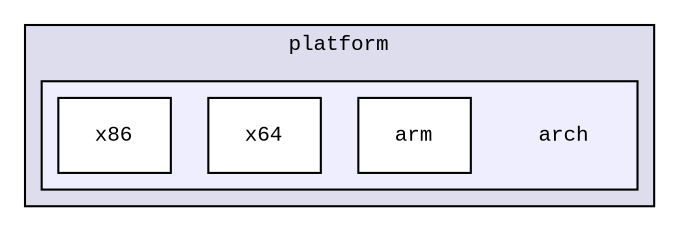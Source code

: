 digraph "src/platform/arch" {
  compound=true
  node [ fontsize="10", fontname="CourierNew"];
  edge [ labelfontsize="10", labelfontname="CourierNew"];
  subgraph clusterdir_4b68c2fef3e151b6b93d5e93b14f1857 {
    graph [ bgcolor="#ddddee", pencolor="black", label="platform" fontname="CourierNew", fontsize="10", URL="dir_4b68c2fef3e151b6b93d5e93b14f1857.html"]
  subgraph clusterdir_8bf659eacecafac0fa90b122c51e0b69 {
    graph [ bgcolor="#eeeeff", pencolor="black", label="" URL="dir_8bf659eacecafac0fa90b122c51e0b69.html"];
    dir_8bf659eacecafac0fa90b122c51e0b69 [shape=plaintext label="arch"];
    dir_ccbca1b949c08e4121d6b115cf5728fe [shape=box label="arm" color="black" fillcolor="white" style="filled" URL="dir_ccbca1b949c08e4121d6b115cf5728fe.html"];
    dir_63577beffbc37c87557cd8ddaf017c1d [shape=box label="x64" color="black" fillcolor="white" style="filled" URL="dir_63577beffbc37c87557cd8ddaf017c1d.html"];
    dir_7d0d59384e4d24f6efdfd09e7da7fd83 [shape=box label="x86" color="black" fillcolor="white" style="filled" URL="dir_7d0d59384e4d24f6efdfd09e7da7fd83.html"];
  }
  }
}
